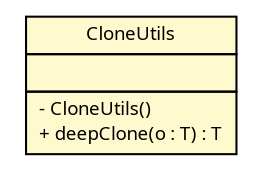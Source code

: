 #!/usr/local/bin/dot
#
# Class diagram 
# Generated by UMLGraph version R5_6 (http://www.umlgraph.org/)
#

digraph G {
	edge [fontname="Trebuchet MS",fontsize=10,labelfontname="Trebuchet MS",labelfontsize=10];
	node [fontname="Trebuchet MS",fontsize=10,shape=plaintext];
	nodesep=0.25;
	ranksep=0.5;
	// broadwick.utils.CloneUtils
	c6477 [label=<<table title="broadwick.utils.CloneUtils" border="0" cellborder="1" cellspacing="0" cellpadding="2" port="p" bgcolor="lemonChiffon" href="./CloneUtils.html">
		<tr><td><table border="0" cellspacing="0" cellpadding="1">
<tr><td align="center" balign="center"><font face="Trebuchet MS"> CloneUtils </font></td></tr>
		</table></td></tr>
		<tr><td><table border="0" cellspacing="0" cellpadding="1">
<tr><td align="left" balign="left">  </td></tr>
		</table></td></tr>
		<tr><td><table border="0" cellspacing="0" cellpadding="1">
<tr><td align="left" balign="left"> - CloneUtils() </td></tr>
<tr><td align="left" balign="left"> + deepClone(o : T) : T </td></tr>
		</table></td></tr>
		</table>>, URL="./CloneUtils.html", fontname="Trebuchet MS", fontcolor="black", fontsize=9.0];
}

